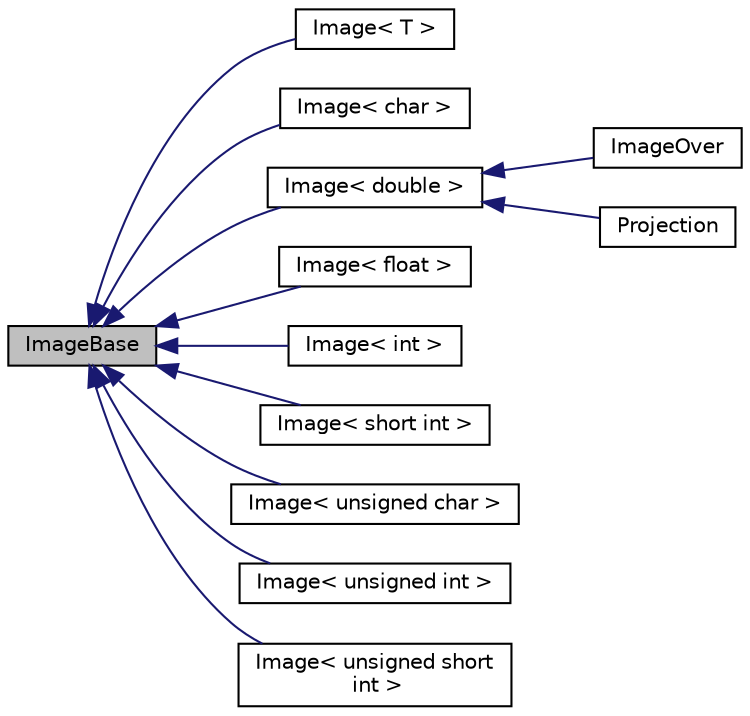 digraph "ImageBase"
{
  edge [fontname="Helvetica",fontsize="10",labelfontname="Helvetica",labelfontsize="10"];
  node [fontname="Helvetica",fontsize="10",shape=record];
  rankdir="LR";
  Node0 [label="ImageBase",height=0.2,width=0.4,color="black", fillcolor="grey75", style="filled", fontcolor="black"];
  Node0 -> Node1 [dir="back",color="midnightblue",fontsize="10",style="solid",fontname="Helvetica"];
  Node1 [label="Image\< T \>",height=0.2,width=0.4,color="black", fillcolor="white", style="filled",URL="$classImage.html"];
  Node0 -> Node2 [dir="back",color="midnightblue",fontsize="10",style="solid",fontname="Helvetica"];
  Node2 [label="Image\< char \>",height=0.2,width=0.4,color="black", fillcolor="white", style="filled",URL="$classImage.html"];
  Node0 -> Node3 [dir="back",color="midnightblue",fontsize="10",style="solid",fontname="Helvetica"];
  Node3 [label="Image\< double \>",height=0.2,width=0.4,color="black", fillcolor="white", style="filled",URL="$classImage.html"];
  Node3 -> Node4 [dir="back",color="midnightblue",fontsize="10",style="solid",fontname="Helvetica"];
  Node4 [label="ImageOver",height=0.2,width=0.4,color="black", fillcolor="white", style="filled",URL="$classImageOver.html"];
  Node3 -> Node5 [dir="back",color="midnightblue",fontsize="10",style="solid",fontname="Helvetica"];
  Node5 [label="Projection",height=0.2,width=0.4,color="black", fillcolor="white", style="filled",URL="$classProjection.html"];
  Node0 -> Node6 [dir="back",color="midnightblue",fontsize="10",style="solid",fontname="Helvetica"];
  Node6 [label="Image\< float \>",height=0.2,width=0.4,color="black", fillcolor="white", style="filled",URL="$classImage.html"];
  Node0 -> Node7 [dir="back",color="midnightblue",fontsize="10",style="solid",fontname="Helvetica"];
  Node7 [label="Image\< int \>",height=0.2,width=0.4,color="black", fillcolor="white", style="filled",URL="$classImage.html"];
  Node0 -> Node8 [dir="back",color="midnightblue",fontsize="10",style="solid",fontname="Helvetica"];
  Node8 [label="Image\< short int \>",height=0.2,width=0.4,color="black", fillcolor="white", style="filled",URL="$classImage.html"];
  Node0 -> Node9 [dir="back",color="midnightblue",fontsize="10",style="solid",fontname="Helvetica"];
  Node9 [label="Image\< unsigned char \>",height=0.2,width=0.4,color="black", fillcolor="white", style="filled",URL="$classImage.html"];
  Node0 -> Node10 [dir="back",color="midnightblue",fontsize="10",style="solid",fontname="Helvetica"];
  Node10 [label="Image\< unsigned int \>",height=0.2,width=0.4,color="black", fillcolor="white", style="filled",URL="$classImage.html"];
  Node0 -> Node11 [dir="back",color="midnightblue",fontsize="10",style="solid",fontname="Helvetica"];
  Node11 [label="Image\< unsigned short\l int \>",height=0.2,width=0.4,color="black", fillcolor="white", style="filled",URL="$classImage.html"];
}
